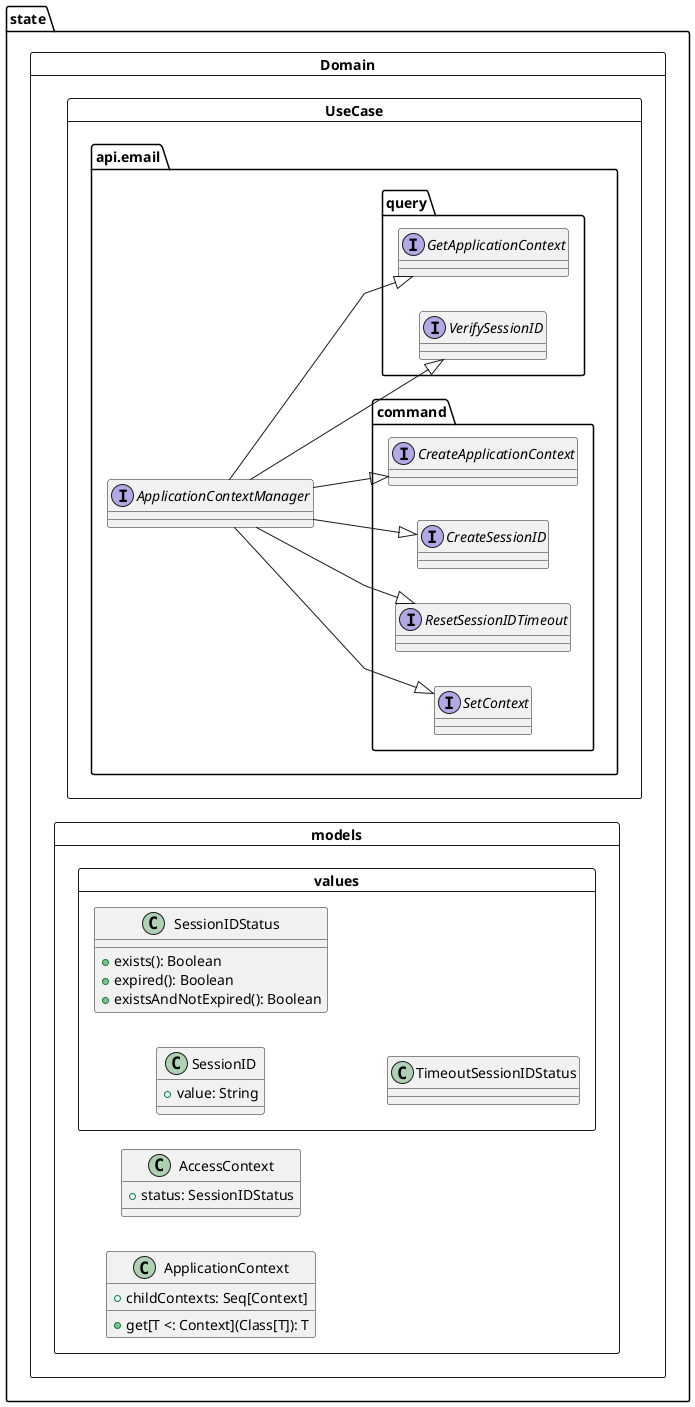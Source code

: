 @startuml
skinparam linetype polyline
left to right direction

package "state" {
  card "UseCase" as state.Domain.CQ {
    package "api.email" as state.Domain.CQ.api {
      interface "ApplicationContextManager" as state.Domain.CQ.api.ApplicationContextManager {
      }
      package "command" as state.Domain.CQ.api.command {
        interface "CreateApplicationContext" as state.Domain.CQ.api.command.CreateApplicationContext
        interface "CreateSessionID" as state.Domain.CQ.api.command.CreateSessionID
        interface "ResetSessionIDTimeout" as state.Domain.CQ.api.command.ResetSessionIDTimeout
        interface "SetContext" as state.Domain.CQ.api.command.SetContext
      }
      package "query" as state.Domain.CQ.api.query {
        interface "GetApplicationContext" as state.Domain.CQ.api.query.GetApplicationContext
        interface "VerifySessionID" as state.Domain.CQ.api.query.VerifySessionID
      }
    }
  }

  card "Domain" as state.Domain {

    card "models" as state.Domain.models {
      class "AccessContext" as state.Domain.models.AccessContext {
        +status: SessionIDStatus
      }
      class "ApplicationContext" as state.Domain.models.ApplicationContext {
        +childContexts: Seq[Context]
        +get[T <: Context](Class[T]): T
      }
      card "values" as state.Domain.models.values {
        class "SessionID" as state.Domain.models.values.SessionID {
          +value: String
        }
        class "SessionIDStatus" as state.Domain.models.values.SessionIDStatus {
          +exists(): Boolean
          +expired(): Boolean
          +existsAndNotExpired(): Boolean
        }
        class "TimeoutSessionIDStatus" as state.Domain.models.values.TimeoutSessionIDStatus {
        }
      }
    }
  }
}

state.Domain.CQ.api.ApplicationContextManager -down-|> state.Domain.CQ.api.command.CreateApplicationContext
state.Domain.CQ.api.ApplicationContextManager -down-|> state.Domain.CQ.api.command.CreateSessionID
state.Domain.CQ.api.ApplicationContextManager -down-|> state.Domain.CQ.api.command.ResetSessionIDTimeout
state.Domain.CQ.api.ApplicationContextManager -down-|> state.Domain.CQ.api.command.SetContext
state.Domain.CQ.api.ApplicationContextManager -down-|> state.Domain.CQ.api.query.GetApplicationContext
state.Domain.CQ.api.ApplicationContextManager -down-|> state.Domain.CQ.api.query.VerifySessionID
@enduml